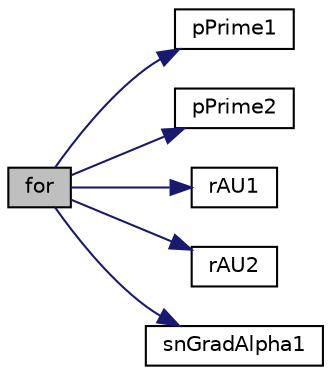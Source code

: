 digraph "for"
{
  bgcolor="transparent";
  edge [fontname="Helvetica",fontsize="10",labelfontname="Helvetica",labelfontsize="10"];
  node [fontname="Helvetica",fontsize="10",shape=record];
  rankdir="LR";
  Node1 [label="for",height=0.2,width=0.4,color="black", fillcolor="grey75", style="filled", fontcolor="black"];
  Node1 -> Node2 [color="midnightblue",fontsize="10",style="solid",fontname="Helvetica"];
  Node2 [label="pPrime1",height=0.2,width=0.4,color="black",URL="$a00479.html#a7434890cc44066862425d0e4281c4249"];
  Node1 -> Node3 [color="midnightblue",fontsize="10",style="solid",fontname="Helvetica"];
  Node3 [label="pPrime2",height=0.2,width=0.4,color="black",URL="$a00479.html#ac19d9d9695606a044248354fed6e9455"];
  Node1 -> Node4 [color="midnightblue",fontsize="10",style="solid",fontname="Helvetica"];
  Node4 [label="rAU1",height=0.2,width=0.4,color="black",URL="$a00479.html#ac779df021c09ff6053a4ec64c92150fc"];
  Node1 -> Node5 [color="midnightblue",fontsize="10",style="solid",fontname="Helvetica"];
  Node5 [label="rAU2",height=0.2,width=0.4,color="black",URL="$a00479.html#afcd28c9e4cffc51b2b2b8548152c8244"];
  Node1 -> Node6 [color="midnightblue",fontsize="10",style="solid",fontname="Helvetica"];
  Node6 [label="snGradAlpha1",height=0.2,width=0.4,color="black",URL="$a00479.html#a9ad08a93fd578a856c12ac94a7cf1f0d"];
}
